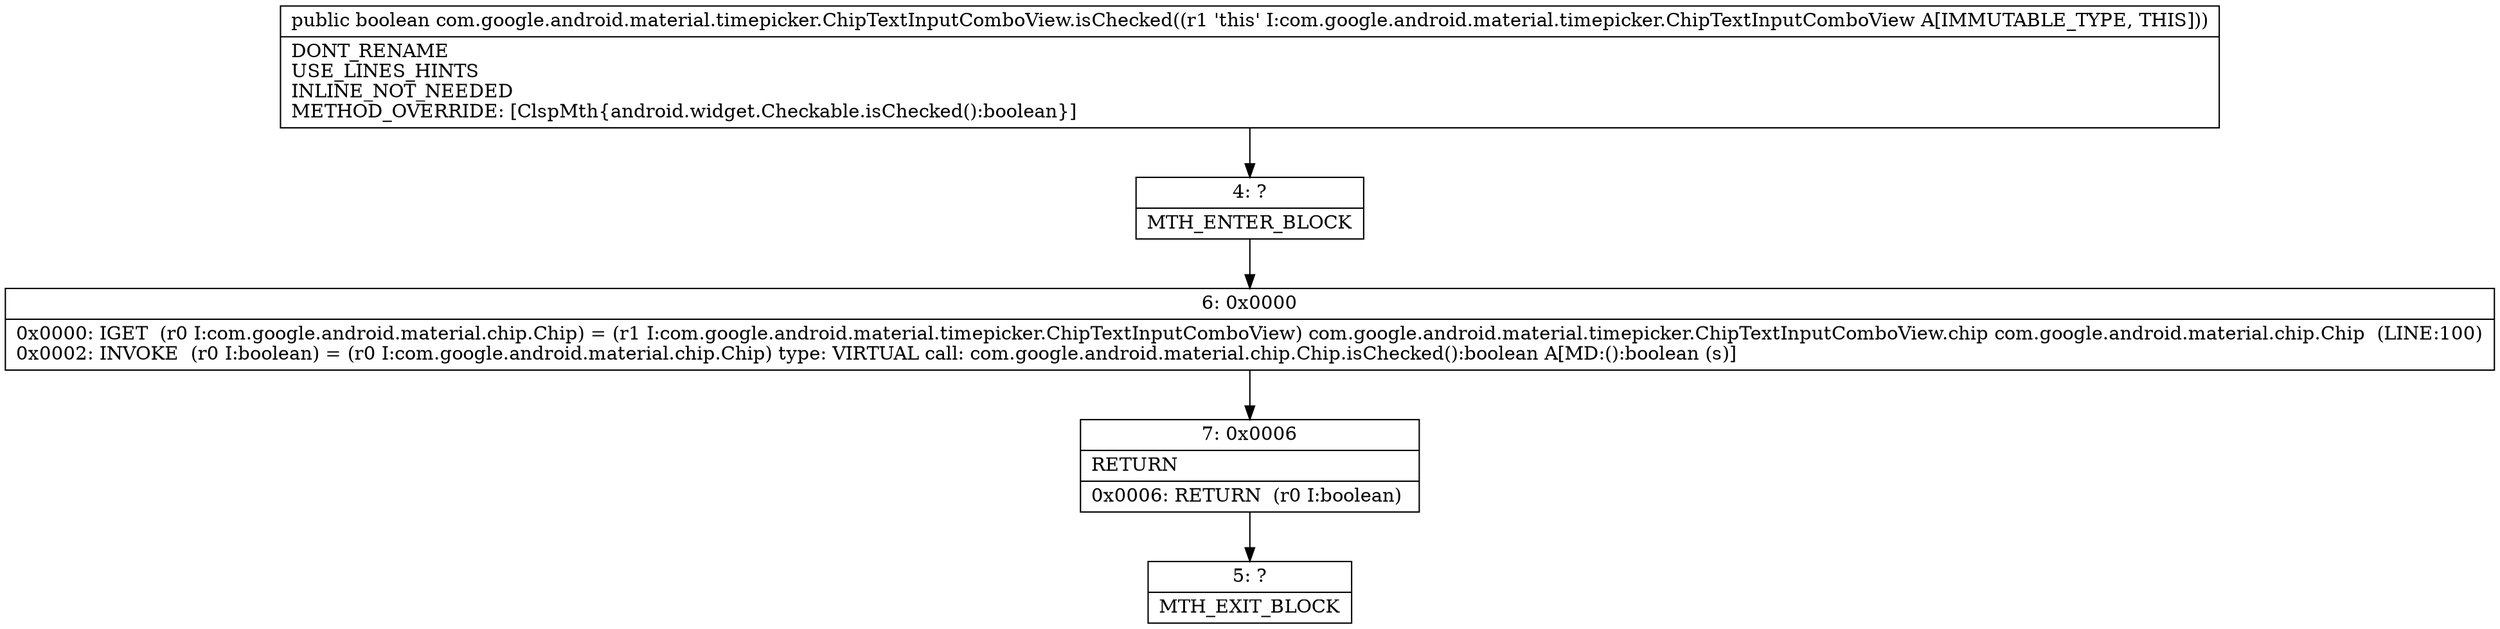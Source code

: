 digraph "CFG forcom.google.android.material.timepicker.ChipTextInputComboView.isChecked()Z" {
Node_4 [shape=record,label="{4\:\ ?|MTH_ENTER_BLOCK\l}"];
Node_6 [shape=record,label="{6\:\ 0x0000|0x0000: IGET  (r0 I:com.google.android.material.chip.Chip) = (r1 I:com.google.android.material.timepicker.ChipTextInputComboView) com.google.android.material.timepicker.ChipTextInputComboView.chip com.google.android.material.chip.Chip  (LINE:100)\l0x0002: INVOKE  (r0 I:boolean) = (r0 I:com.google.android.material.chip.Chip) type: VIRTUAL call: com.google.android.material.chip.Chip.isChecked():boolean A[MD:():boolean (s)]\l}"];
Node_7 [shape=record,label="{7\:\ 0x0006|RETURN\l|0x0006: RETURN  (r0 I:boolean) \l}"];
Node_5 [shape=record,label="{5\:\ ?|MTH_EXIT_BLOCK\l}"];
MethodNode[shape=record,label="{public boolean com.google.android.material.timepicker.ChipTextInputComboView.isChecked((r1 'this' I:com.google.android.material.timepicker.ChipTextInputComboView A[IMMUTABLE_TYPE, THIS]))  | DONT_RENAME\lUSE_LINES_HINTS\lINLINE_NOT_NEEDED\lMETHOD_OVERRIDE: [ClspMth\{android.widget.Checkable.isChecked():boolean\}]\l}"];
MethodNode -> Node_4;Node_4 -> Node_6;
Node_6 -> Node_7;
Node_7 -> Node_5;
}

